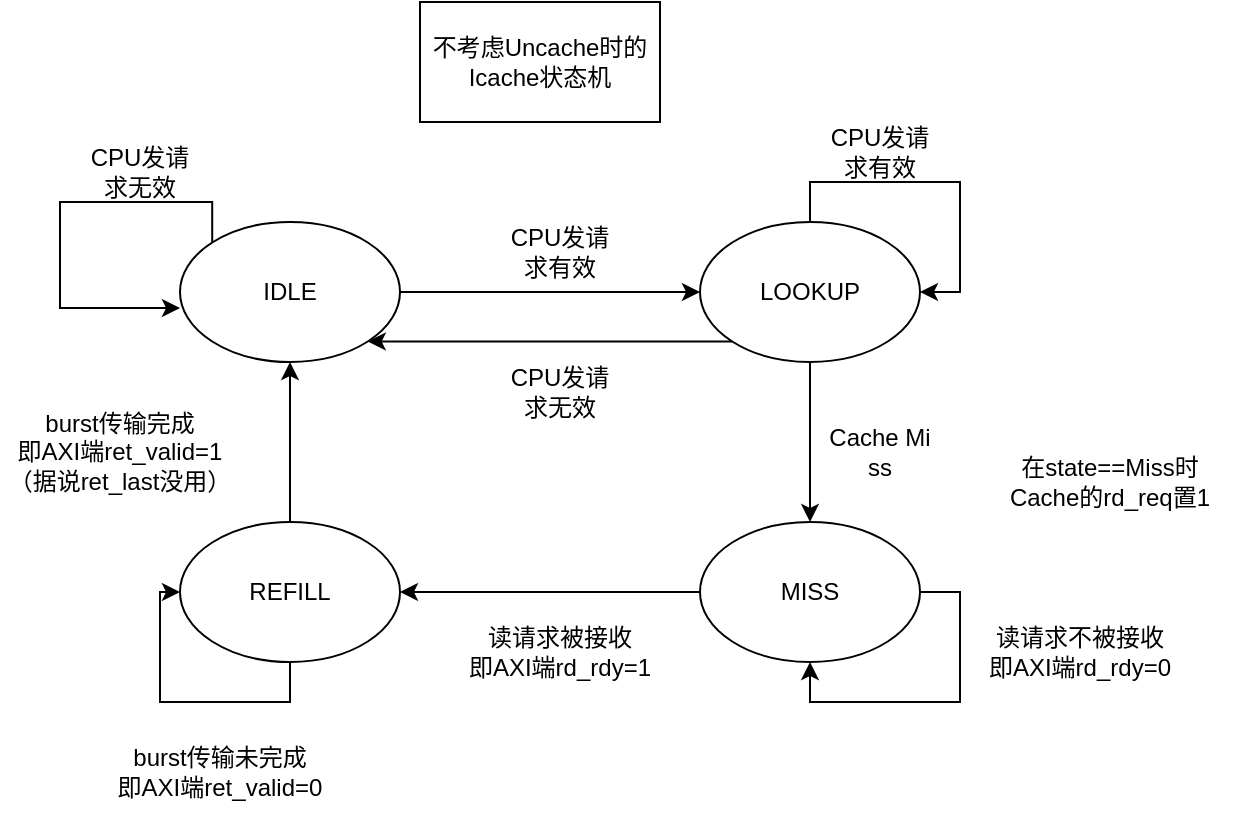 <mxfile version="17.2.4" type="device"><diagram id="C5RBs43oDa-KdzZeNtuy" name="ICache-不考虑Uncache"><mxGraphModel dx="848" dy="449" grid="1" gridSize="10" guides="1" tooltips="1" connect="1" arrows="1" fold="1" page="1" pageScale="1" pageWidth="827" pageHeight="1169" math="0" shadow="0"><root><mxCell id="WIyWlLk6GJQsqaUBKTNV-0"/><mxCell id="WIyWlLk6GJQsqaUBKTNV-1" parent="WIyWlLk6GJQsqaUBKTNV-0"/><mxCell id="FQN3L5h9GM2hztqPHwHS-9" style="edgeStyle=orthogonalEdgeStyle;rounded=0;orthogonalLoop=1;jettySize=auto;html=1;exitX=1;exitY=0.5;exitDx=0;exitDy=0;" parent="WIyWlLk6GJQsqaUBKTNV-1" source="FQN3L5h9GM2hztqPHwHS-1" target="FQN3L5h9GM2hztqPHwHS-2" edge="1"><mxGeometry relative="1" as="geometry"/></mxCell><mxCell id="FQN3L5h9GM2hztqPHwHS-1" value="IDLE" style="ellipse;whiteSpace=wrap;html=1;" parent="WIyWlLk6GJQsqaUBKTNV-1" vertex="1"><mxGeometry x="210" y="200" width="110" height="70" as="geometry"/></mxCell><mxCell id="FQN3L5h9GM2hztqPHwHS-13" style="edgeStyle=orthogonalEdgeStyle;rounded=0;orthogonalLoop=1;jettySize=auto;html=1;exitX=0.5;exitY=1;exitDx=0;exitDy=0;" parent="WIyWlLk6GJQsqaUBKTNV-1" source="FQN3L5h9GM2hztqPHwHS-2" target="FQN3L5h9GM2hztqPHwHS-4" edge="1"><mxGeometry relative="1" as="geometry"/></mxCell><mxCell id="FQN3L5h9GM2hztqPHwHS-19" style="edgeStyle=orthogonalEdgeStyle;rounded=0;orthogonalLoop=1;jettySize=auto;html=1;exitX=0;exitY=1;exitDx=0;exitDy=0;entryX=1;entryY=1;entryDx=0;entryDy=0;" parent="WIyWlLk6GJQsqaUBKTNV-1" source="FQN3L5h9GM2hztqPHwHS-2" target="FQN3L5h9GM2hztqPHwHS-1" edge="1"><mxGeometry relative="1" as="geometry"/></mxCell><mxCell id="FQN3L5h9GM2hztqPHwHS-2" value="LOOKUP" style="ellipse;whiteSpace=wrap;html=1;" parent="WIyWlLk6GJQsqaUBKTNV-1" vertex="1"><mxGeometry x="470" y="200" width="110" height="70" as="geometry"/></mxCell><mxCell id="FQN3L5h9GM2hztqPHwHS-14" style="edgeStyle=orthogonalEdgeStyle;rounded=0;orthogonalLoop=1;jettySize=auto;html=1;exitX=0;exitY=0.5;exitDx=0;exitDy=0;entryX=1;entryY=0.5;entryDx=0;entryDy=0;" parent="WIyWlLk6GJQsqaUBKTNV-1" source="FQN3L5h9GM2hztqPHwHS-4" target="FQN3L5h9GM2hztqPHwHS-3" edge="1"><mxGeometry relative="1" as="geometry"/></mxCell><mxCell id="FQN3L5h9GM2hztqPHwHS-15" style="edgeStyle=orthogonalEdgeStyle;rounded=0;orthogonalLoop=1;jettySize=auto;html=1;exitX=0.5;exitY=0;exitDx=0;exitDy=0;entryX=0.5;entryY=1;entryDx=0;entryDy=0;" parent="WIyWlLk6GJQsqaUBKTNV-1" source="FQN3L5h9GM2hztqPHwHS-3" target="FQN3L5h9GM2hztqPHwHS-1" edge="1"><mxGeometry relative="1" as="geometry"/></mxCell><mxCell id="FQN3L5h9GM2hztqPHwHS-3" value="REFILL" style="ellipse;whiteSpace=wrap;html=1;" parent="WIyWlLk6GJQsqaUBKTNV-1" vertex="1"><mxGeometry x="210" y="350" width="110" height="70" as="geometry"/></mxCell><mxCell id="FQN3L5h9GM2hztqPHwHS-4" value="MISS" style="ellipse;whiteSpace=wrap;html=1;" parent="WIyWlLk6GJQsqaUBKTNV-1" vertex="1"><mxGeometry x="470" y="350" width="110" height="70" as="geometry"/></mxCell><mxCell id="FQN3L5h9GM2hztqPHwHS-6" value="不考虑Uncache时的Icache状态机" style="rounded=0;whiteSpace=wrap;html=1;" parent="WIyWlLk6GJQsqaUBKTNV-1" vertex="1"><mxGeometry x="330" y="90" width="120" height="60" as="geometry"/></mxCell><mxCell id="FQN3L5h9GM2hztqPHwHS-8" style="edgeStyle=orthogonalEdgeStyle;rounded=0;orthogonalLoop=1;jettySize=auto;html=1;exitX=0;exitY=0;exitDx=0;exitDy=0;" parent="WIyWlLk6GJQsqaUBKTNV-1" source="FQN3L5h9GM2hztqPHwHS-1" edge="1"><mxGeometry relative="1" as="geometry"><mxPoint x="210" y="243" as="targetPoint"/><Array as="points"><mxPoint x="226" y="190"/><mxPoint x="150" y="190"/><mxPoint x="150" y="243"/></Array></mxGeometry></mxCell><mxCell id="FQN3L5h9GM2hztqPHwHS-11" value="CPU发请求无效" style="text;html=1;strokeColor=none;fillColor=none;align=center;verticalAlign=middle;whiteSpace=wrap;rounded=0;" parent="WIyWlLk6GJQsqaUBKTNV-1" vertex="1"><mxGeometry x="160" y="160" width="60" height="30" as="geometry"/></mxCell><mxCell id="FQN3L5h9GM2hztqPHwHS-12" value="CPU发请求有效" style="text;html=1;strokeColor=none;fillColor=none;align=center;verticalAlign=middle;whiteSpace=wrap;rounded=0;" parent="WIyWlLk6GJQsqaUBKTNV-1" vertex="1"><mxGeometry x="370" y="200" width="60" height="30" as="geometry"/></mxCell><mxCell id="FQN3L5h9GM2hztqPHwHS-16" style="edgeStyle=orthogonalEdgeStyle;rounded=0;orthogonalLoop=1;jettySize=auto;html=1;exitX=0.5;exitY=0;exitDx=0;exitDy=0;entryX=1;entryY=0.5;entryDx=0;entryDy=0;" parent="WIyWlLk6GJQsqaUBKTNV-1" source="FQN3L5h9GM2hztqPHwHS-2" target="FQN3L5h9GM2hztqPHwHS-2" edge="1"><mxGeometry relative="1" as="geometry"/></mxCell><mxCell id="FQN3L5h9GM2hztqPHwHS-17" value="CPU发请求有效" style="text;html=1;strokeColor=none;fillColor=none;align=center;verticalAlign=middle;whiteSpace=wrap;rounded=0;" parent="WIyWlLk6GJQsqaUBKTNV-1" vertex="1"><mxGeometry x="530" y="150" width="60" height="30" as="geometry"/></mxCell><mxCell id="FQN3L5h9GM2hztqPHwHS-18" value="Cache Mi&lt;br&gt;ss" style="text;html=1;strokeColor=none;fillColor=none;align=center;verticalAlign=middle;whiteSpace=wrap;rounded=0;" parent="WIyWlLk6GJQsqaUBKTNV-1" vertex="1"><mxGeometry x="530" y="300" width="60" height="30" as="geometry"/></mxCell><mxCell id="FQN3L5h9GM2hztqPHwHS-20" value="CPU发请求无效" style="text;html=1;strokeColor=none;fillColor=none;align=center;verticalAlign=middle;whiteSpace=wrap;rounded=0;" parent="WIyWlLk6GJQsqaUBKTNV-1" vertex="1"><mxGeometry x="370" y="270" width="60" height="30" as="geometry"/></mxCell><mxCell id="FQN3L5h9GM2hztqPHwHS-21" style="edgeStyle=orthogonalEdgeStyle;rounded=0;orthogonalLoop=1;jettySize=auto;html=1;exitX=1;exitY=0.5;exitDx=0;exitDy=0;entryX=0.5;entryY=1;entryDx=0;entryDy=0;" parent="WIyWlLk6GJQsqaUBKTNV-1" source="FQN3L5h9GM2hztqPHwHS-4" target="FQN3L5h9GM2hztqPHwHS-4" edge="1"><mxGeometry relative="1" as="geometry"/></mxCell><mxCell id="FQN3L5h9GM2hztqPHwHS-22" value="读请求不被接收&lt;br&gt;即AXI端rd_rdy=0" style="text;html=1;strokeColor=none;fillColor=none;align=center;verticalAlign=middle;whiteSpace=wrap;rounded=0;" parent="WIyWlLk6GJQsqaUBKTNV-1" vertex="1"><mxGeometry x="600" y="390" width="120" height="50" as="geometry"/></mxCell><mxCell id="FQN3L5h9GM2hztqPHwHS-23" value="读请求被接收&lt;br&gt;即AXI端rd_rdy=1" style="text;html=1;strokeColor=none;fillColor=none;align=center;verticalAlign=middle;whiteSpace=wrap;rounded=0;" parent="WIyWlLk6GJQsqaUBKTNV-1" vertex="1"><mxGeometry x="340" y="390" width="120" height="50" as="geometry"/></mxCell><mxCell id="FQN3L5h9GM2hztqPHwHS-24" value="在state==Miss时&lt;br&gt;Cache的rd_req置1" style="text;html=1;strokeColor=none;fillColor=none;align=center;verticalAlign=middle;whiteSpace=wrap;rounded=0;" parent="WIyWlLk6GJQsqaUBKTNV-1" vertex="1"><mxGeometry x="610" y="310" width="130" height="40" as="geometry"/></mxCell><mxCell id="FQN3L5h9GM2hztqPHwHS-26" value="burst传输完成&lt;br&gt;即AXI端ret_valid=1&lt;br&gt;（据说ret_last没用）" style="text;html=1;strokeColor=none;fillColor=none;align=center;verticalAlign=middle;whiteSpace=wrap;rounded=0;" parent="WIyWlLk6GJQsqaUBKTNV-1" vertex="1"><mxGeometry x="120" y="290" width="120" height="50" as="geometry"/></mxCell><mxCell id="FQN3L5h9GM2hztqPHwHS-27" style="edgeStyle=orthogonalEdgeStyle;rounded=0;orthogonalLoop=1;jettySize=auto;html=1;exitX=0.5;exitY=1;exitDx=0;exitDy=0;entryX=0;entryY=0.5;entryDx=0;entryDy=0;" parent="WIyWlLk6GJQsqaUBKTNV-1" source="FQN3L5h9GM2hztqPHwHS-3" target="FQN3L5h9GM2hztqPHwHS-3" edge="1"><mxGeometry relative="1" as="geometry"><mxPoint x="200" y="385" as="targetPoint"/><Array as="points"><mxPoint x="265" y="440"/><mxPoint x="200" y="440"/><mxPoint x="200" y="385"/></Array></mxGeometry></mxCell><mxCell id="FQN3L5h9GM2hztqPHwHS-28" value="burst传输未完成&lt;br&gt;即AXI端ret_valid=0" style="text;html=1;strokeColor=none;fillColor=none;align=center;verticalAlign=middle;whiteSpace=wrap;rounded=0;" parent="WIyWlLk6GJQsqaUBKTNV-1" vertex="1"><mxGeometry x="170" y="450" width="120" height="50" as="geometry"/></mxCell></root></mxGraphModel></diagram></mxfile>